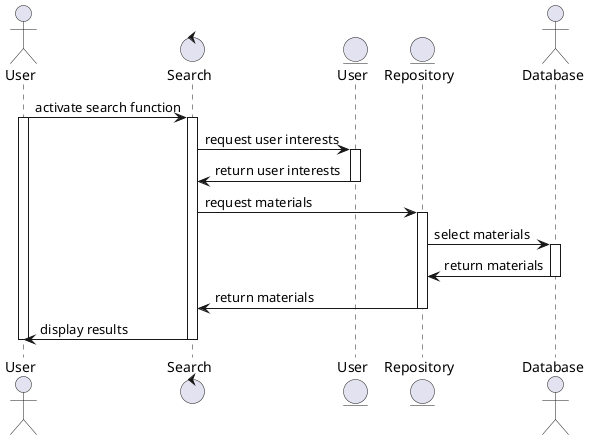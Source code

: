@startuml

actor User as user
control Search as search
entity User as userInformation
entity Repository as repository
actor Database as database

user -> search : activate search function
activate user
activate search

search -> userInformation : request user interests
activate userInformation
userInformation -> search : return user interests 
deactivate userInformation

search -> repository : request materials
activate repository

repository -> database : select materials
activate database
database -> repository : return materials
deactivate database

repository -> search : return materials
deactivate repository

search -> user : display results 
deactivate search
deactivate user

@enduml
